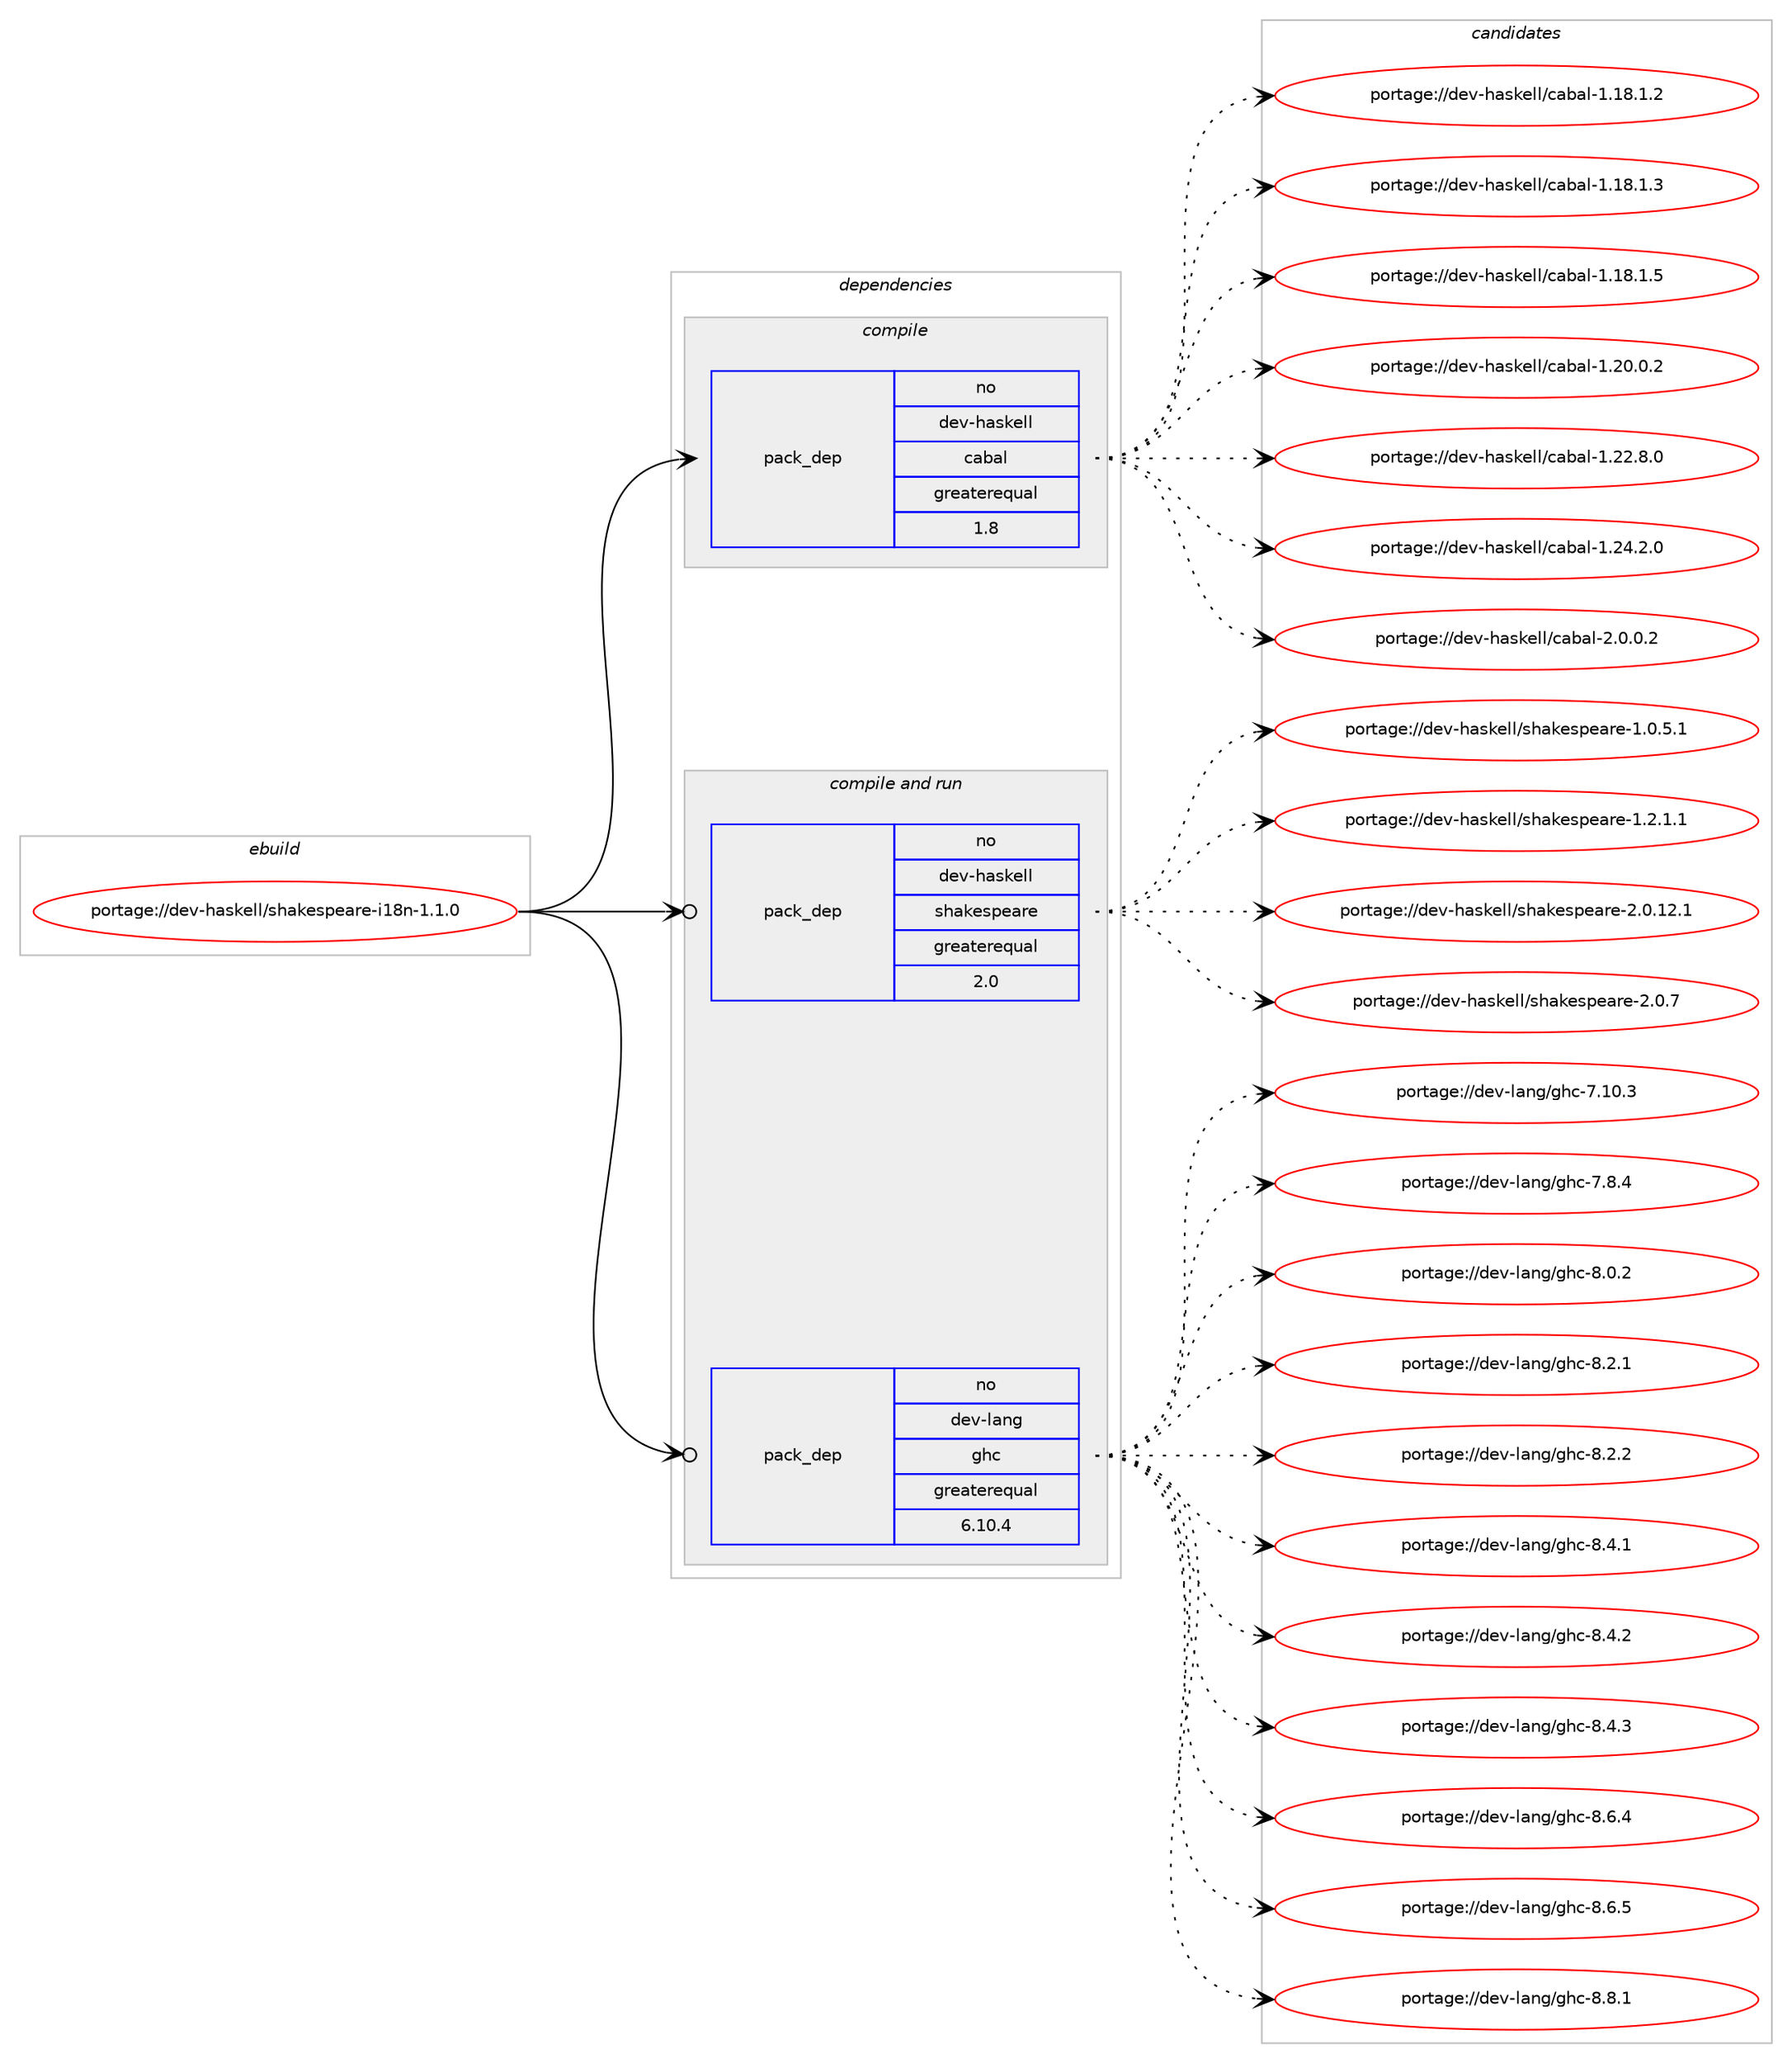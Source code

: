 digraph prolog {

# *************
# Graph options
# *************

newrank=true;
concentrate=true;
compound=true;
graph [rankdir=LR,fontname=Helvetica,fontsize=10,ranksep=1.5];#, ranksep=2.5, nodesep=0.2];
edge  [arrowhead=vee];
node  [fontname=Helvetica,fontsize=10];

# **********
# The ebuild
# **********

subgraph cluster_leftcol {
color=gray;
rank=same;
label=<<i>ebuild</i>>;
id [label="portage://dev-haskell/shakespeare-i18n-1.1.0", color=red, width=4, href="../dev-haskell/shakespeare-i18n-1.1.0.svg"];
}

# ****************
# The dependencies
# ****************

subgraph cluster_midcol {
color=gray;
label=<<i>dependencies</i>>;
subgraph cluster_compile {
fillcolor="#eeeeee";
style=filled;
label=<<i>compile</i>>;
subgraph pack59565 {
dependency78869 [label=<<TABLE BORDER="0" CELLBORDER="1" CELLSPACING="0" CELLPADDING="4" WIDTH="220"><TR><TD ROWSPAN="6" CELLPADDING="30">pack_dep</TD></TR><TR><TD WIDTH="110">no</TD></TR><TR><TD>dev-haskell</TD></TR><TR><TD>cabal</TD></TR><TR><TD>greaterequal</TD></TR><TR><TD>1.8</TD></TR></TABLE>>, shape=none, color=blue];
}
id:e -> dependency78869:w [weight=20,style="solid",arrowhead="vee"];
}
subgraph cluster_compileandrun {
fillcolor="#eeeeee";
style=filled;
label=<<i>compile and run</i>>;
subgraph pack59566 {
dependency78870 [label=<<TABLE BORDER="0" CELLBORDER="1" CELLSPACING="0" CELLPADDING="4" WIDTH="220"><TR><TD ROWSPAN="6" CELLPADDING="30">pack_dep</TD></TR><TR><TD WIDTH="110">no</TD></TR><TR><TD>dev-haskell</TD></TR><TR><TD>shakespeare</TD></TR><TR><TD>greaterequal</TD></TR><TR><TD>2.0</TD></TR></TABLE>>, shape=none, color=blue];
}
id:e -> dependency78870:w [weight=20,style="solid",arrowhead="odotvee"];
subgraph pack59567 {
dependency78871 [label=<<TABLE BORDER="0" CELLBORDER="1" CELLSPACING="0" CELLPADDING="4" WIDTH="220"><TR><TD ROWSPAN="6" CELLPADDING="30">pack_dep</TD></TR><TR><TD WIDTH="110">no</TD></TR><TR><TD>dev-lang</TD></TR><TR><TD>ghc</TD></TR><TR><TD>greaterequal</TD></TR><TR><TD>6.10.4</TD></TR></TABLE>>, shape=none, color=blue];
}
id:e -> dependency78871:w [weight=20,style="solid",arrowhead="odotvee"];
}
subgraph cluster_run {
fillcolor="#eeeeee";
style=filled;
label=<<i>run</i>>;
}
}

# **************
# The candidates
# **************

subgraph cluster_choices {
rank=same;
color=gray;
label=<<i>candidates</i>>;

subgraph choice59565 {
color=black;
nodesep=1;
choiceportage10010111845104971151071011081084799979897108454946495646494650 [label="portage://dev-haskell/cabal-1.18.1.2", color=red, width=4,href="../dev-haskell/cabal-1.18.1.2.svg"];
choiceportage10010111845104971151071011081084799979897108454946495646494651 [label="portage://dev-haskell/cabal-1.18.1.3", color=red, width=4,href="../dev-haskell/cabal-1.18.1.3.svg"];
choiceportage10010111845104971151071011081084799979897108454946495646494653 [label="portage://dev-haskell/cabal-1.18.1.5", color=red, width=4,href="../dev-haskell/cabal-1.18.1.5.svg"];
choiceportage10010111845104971151071011081084799979897108454946504846484650 [label="portage://dev-haskell/cabal-1.20.0.2", color=red, width=4,href="../dev-haskell/cabal-1.20.0.2.svg"];
choiceportage10010111845104971151071011081084799979897108454946505046564648 [label="portage://dev-haskell/cabal-1.22.8.0", color=red, width=4,href="../dev-haskell/cabal-1.22.8.0.svg"];
choiceportage10010111845104971151071011081084799979897108454946505246504648 [label="portage://dev-haskell/cabal-1.24.2.0", color=red, width=4,href="../dev-haskell/cabal-1.24.2.0.svg"];
choiceportage100101118451049711510710110810847999798971084550464846484650 [label="portage://dev-haskell/cabal-2.0.0.2", color=red, width=4,href="../dev-haskell/cabal-2.0.0.2.svg"];
dependency78869:e -> choiceportage10010111845104971151071011081084799979897108454946495646494650:w [style=dotted,weight="100"];
dependency78869:e -> choiceportage10010111845104971151071011081084799979897108454946495646494651:w [style=dotted,weight="100"];
dependency78869:e -> choiceportage10010111845104971151071011081084799979897108454946495646494653:w [style=dotted,weight="100"];
dependency78869:e -> choiceportage10010111845104971151071011081084799979897108454946504846484650:w [style=dotted,weight="100"];
dependency78869:e -> choiceportage10010111845104971151071011081084799979897108454946505046564648:w [style=dotted,weight="100"];
dependency78869:e -> choiceportage10010111845104971151071011081084799979897108454946505246504648:w [style=dotted,weight="100"];
dependency78869:e -> choiceportage100101118451049711510710110810847999798971084550464846484650:w [style=dotted,weight="100"];
}
subgraph choice59566 {
color=black;
nodesep=1;
choiceportage10010111845104971151071011081084711510497107101115112101971141014549464846534649 [label="portage://dev-haskell/shakespeare-1.0.5.1", color=red, width=4,href="../dev-haskell/shakespeare-1.0.5.1.svg"];
choiceportage10010111845104971151071011081084711510497107101115112101971141014549465046494649 [label="portage://dev-haskell/shakespeare-1.2.1.1", color=red, width=4,href="../dev-haskell/shakespeare-1.2.1.1.svg"];
choiceportage1001011184510497115107101108108471151049710710111511210197114101455046484649504649 [label="portage://dev-haskell/shakespeare-2.0.12.1", color=red, width=4,href="../dev-haskell/shakespeare-2.0.12.1.svg"];
choiceportage1001011184510497115107101108108471151049710710111511210197114101455046484655 [label="portage://dev-haskell/shakespeare-2.0.7", color=red, width=4,href="../dev-haskell/shakespeare-2.0.7.svg"];
dependency78870:e -> choiceportage10010111845104971151071011081084711510497107101115112101971141014549464846534649:w [style=dotted,weight="100"];
dependency78870:e -> choiceportage10010111845104971151071011081084711510497107101115112101971141014549465046494649:w [style=dotted,weight="100"];
dependency78870:e -> choiceportage1001011184510497115107101108108471151049710710111511210197114101455046484649504649:w [style=dotted,weight="100"];
dependency78870:e -> choiceportage1001011184510497115107101108108471151049710710111511210197114101455046484655:w [style=dotted,weight="100"];
}
subgraph choice59567 {
color=black;
nodesep=1;
choiceportage1001011184510897110103471031049945554649484651 [label="portage://dev-lang/ghc-7.10.3", color=red, width=4,href="../dev-lang/ghc-7.10.3.svg"];
choiceportage10010111845108971101034710310499455546564652 [label="portage://dev-lang/ghc-7.8.4", color=red, width=4,href="../dev-lang/ghc-7.8.4.svg"];
choiceportage10010111845108971101034710310499455646484650 [label="portage://dev-lang/ghc-8.0.2", color=red, width=4,href="../dev-lang/ghc-8.0.2.svg"];
choiceportage10010111845108971101034710310499455646504649 [label="portage://dev-lang/ghc-8.2.1", color=red, width=4,href="../dev-lang/ghc-8.2.1.svg"];
choiceportage10010111845108971101034710310499455646504650 [label="portage://dev-lang/ghc-8.2.2", color=red, width=4,href="../dev-lang/ghc-8.2.2.svg"];
choiceportage10010111845108971101034710310499455646524649 [label="portage://dev-lang/ghc-8.4.1", color=red, width=4,href="../dev-lang/ghc-8.4.1.svg"];
choiceportage10010111845108971101034710310499455646524650 [label="portage://dev-lang/ghc-8.4.2", color=red, width=4,href="../dev-lang/ghc-8.4.2.svg"];
choiceportage10010111845108971101034710310499455646524651 [label="portage://dev-lang/ghc-8.4.3", color=red, width=4,href="../dev-lang/ghc-8.4.3.svg"];
choiceportage10010111845108971101034710310499455646544652 [label="portage://dev-lang/ghc-8.6.4", color=red, width=4,href="../dev-lang/ghc-8.6.4.svg"];
choiceportage10010111845108971101034710310499455646544653 [label="portage://dev-lang/ghc-8.6.5", color=red, width=4,href="../dev-lang/ghc-8.6.5.svg"];
choiceportage10010111845108971101034710310499455646564649 [label="portage://dev-lang/ghc-8.8.1", color=red, width=4,href="../dev-lang/ghc-8.8.1.svg"];
dependency78871:e -> choiceportage1001011184510897110103471031049945554649484651:w [style=dotted,weight="100"];
dependency78871:e -> choiceportage10010111845108971101034710310499455546564652:w [style=dotted,weight="100"];
dependency78871:e -> choiceportage10010111845108971101034710310499455646484650:w [style=dotted,weight="100"];
dependency78871:e -> choiceportage10010111845108971101034710310499455646504649:w [style=dotted,weight="100"];
dependency78871:e -> choiceportage10010111845108971101034710310499455646504650:w [style=dotted,weight="100"];
dependency78871:e -> choiceportage10010111845108971101034710310499455646524649:w [style=dotted,weight="100"];
dependency78871:e -> choiceportage10010111845108971101034710310499455646524650:w [style=dotted,weight="100"];
dependency78871:e -> choiceportage10010111845108971101034710310499455646524651:w [style=dotted,weight="100"];
dependency78871:e -> choiceportage10010111845108971101034710310499455646544652:w [style=dotted,weight="100"];
dependency78871:e -> choiceportage10010111845108971101034710310499455646544653:w [style=dotted,weight="100"];
dependency78871:e -> choiceportage10010111845108971101034710310499455646564649:w [style=dotted,weight="100"];
}
}

}
